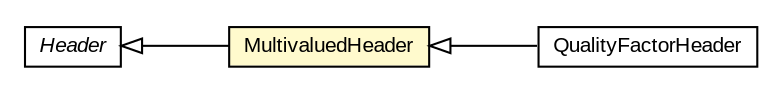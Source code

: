 #!/usr/local/bin/dot
#
# Class diagram 
# Generated by UMLGraph version R5_6-24-gf6e263 (http://www.umlgraph.org/)
#

digraph G {
	edge [fontname="arial",fontsize=10,labelfontname="arial",labelfontsize=10];
	node [fontname="arial",fontsize=10,shape=plaintext];
	nodesep=0.25;
	ranksep=0.5;
	rankdir=LR;
	// io.reinert.requestor.header.QualityFactorHeader
	c6143 [label=<<table title="io.reinert.requestor.header.QualityFactorHeader" border="0" cellborder="1" cellspacing="0" cellpadding="2" port="p" href="./QualityFactorHeader.html">
		<tr><td><table border="0" cellspacing="0" cellpadding="1">
<tr><td align="center" balign="center"> QualityFactorHeader </td></tr>
		</table></td></tr>
		</table>>, URL="./QualityFactorHeader.html", fontname="arial", fontcolor="black", fontsize=10.0];
	// io.reinert.requestor.header.MultivaluedHeader
	c6145 [label=<<table title="io.reinert.requestor.header.MultivaluedHeader" border="0" cellborder="1" cellspacing="0" cellpadding="2" port="p" bgcolor="lemonChiffon" href="./MultivaluedHeader.html">
		<tr><td><table border="0" cellspacing="0" cellpadding="1">
<tr><td align="center" balign="center"> MultivaluedHeader </td></tr>
		</table></td></tr>
		</table>>, URL="./MultivaluedHeader.html", fontname="arial", fontcolor="black", fontsize=10.0];
	// io.reinert.requestor.header.Header
	c6146 [label=<<table title="io.reinert.requestor.header.Header" border="0" cellborder="1" cellspacing="0" cellpadding="2" port="p" href="./Header.html">
		<tr><td><table border="0" cellspacing="0" cellpadding="1">
<tr><td align="center" balign="center"><font face="arial italic"> Header </font></td></tr>
		</table></td></tr>
		</table>>, URL="./Header.html", fontname="arial", fontcolor="black", fontsize=10.0];
	//io.reinert.requestor.header.QualityFactorHeader extends io.reinert.requestor.header.MultivaluedHeader
	c6145:p -> c6143:p [dir=back,arrowtail=empty];
	//io.reinert.requestor.header.MultivaluedHeader extends io.reinert.requestor.header.Header
	c6146:p -> c6145:p [dir=back,arrowtail=empty];
}

